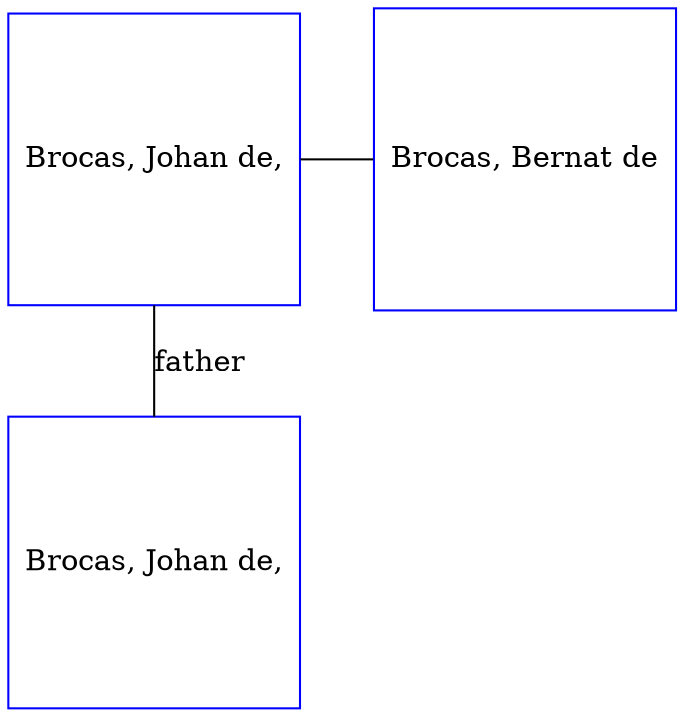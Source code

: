 digraph D {
    edge [dir=none];    node [shape=box];    "002498"   [label="Brocas, Johan de,", shape=box, regular=1, color="blue"] ;
"002497"   [label="Brocas, Bernat de", shape=box, regular=1, color="blue"] ;
"008541"   [label="Brocas, Johan de,", shape=box, regular=1, color="blue"] ;
{rank=same; 002498->002497};
002498->008541 [label="father",arrowsize=0.0]; 
}
